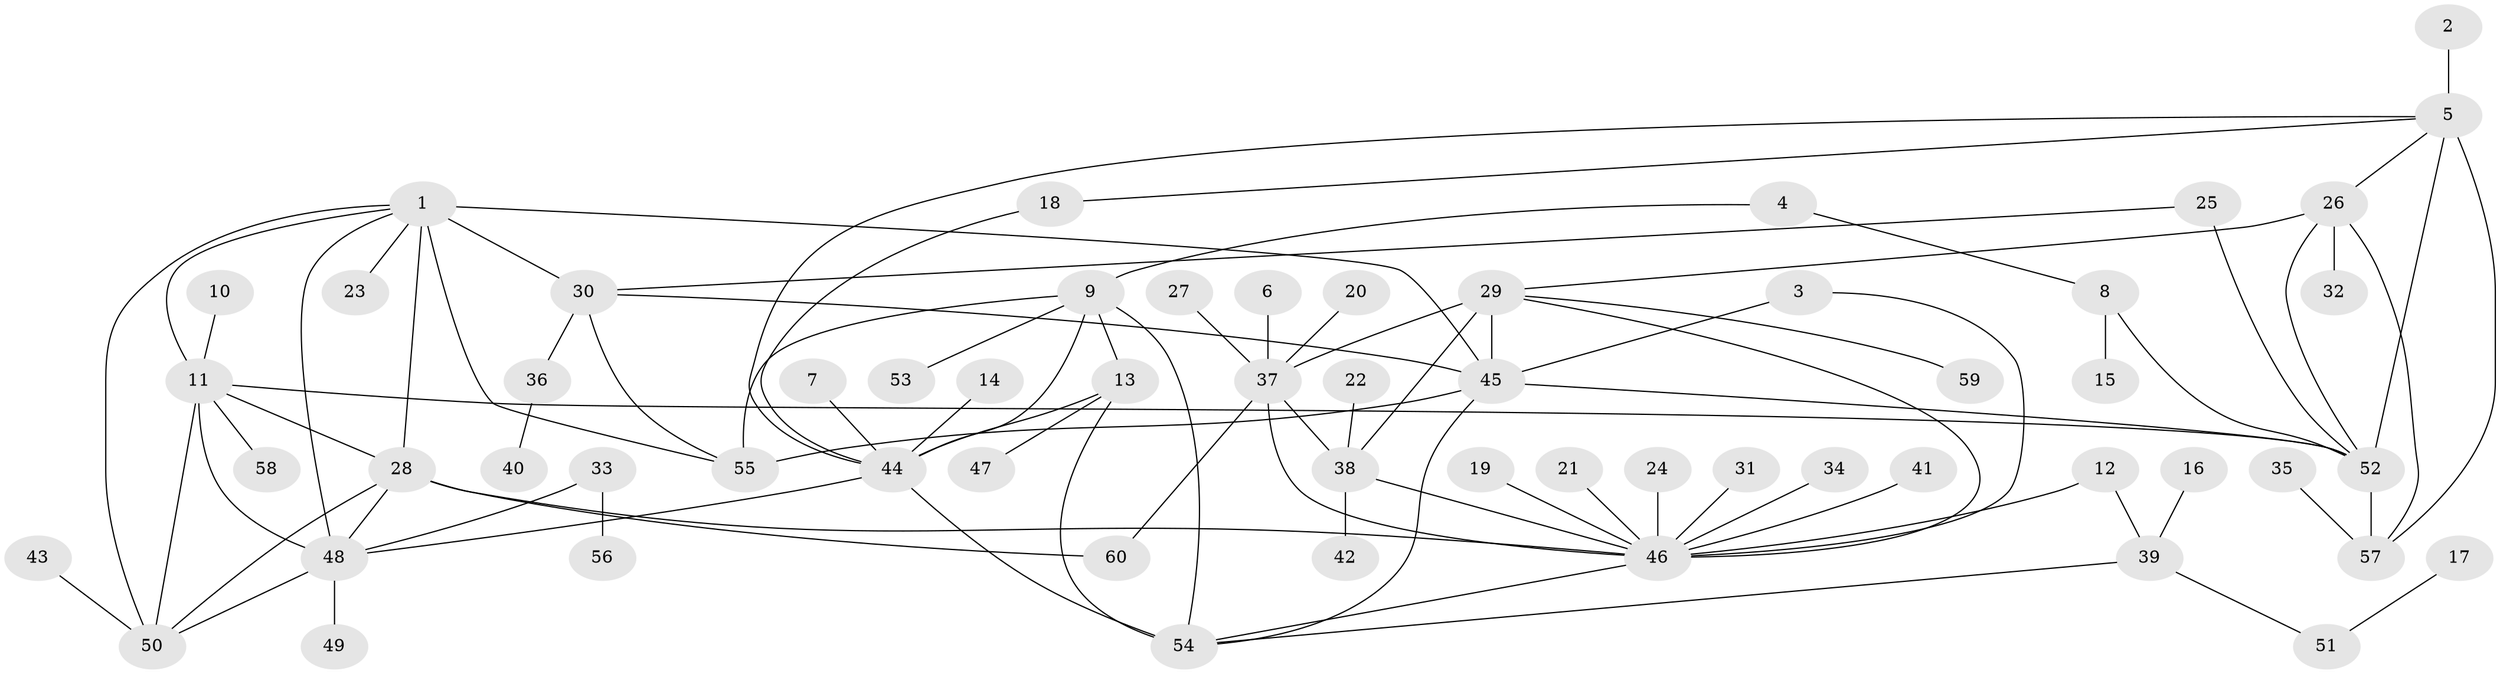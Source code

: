 // original degree distribution, {6: 0.058333333333333334, 8: 0.075, 10: 0.008333333333333333, 9: 0.05, 17: 0.008333333333333333, 7: 0.03333333333333333, 12: 0.008333333333333333, 5: 0.016666666666666666, 1: 0.525, 2: 0.2, 4: 0.016666666666666666}
// Generated by graph-tools (version 1.1) at 2025/02/03/09/25 03:02:39]
// undirected, 60 vertices, 90 edges
graph export_dot {
graph [start="1"]
  node [color=gray90,style=filled];
  1;
  2;
  3;
  4;
  5;
  6;
  7;
  8;
  9;
  10;
  11;
  12;
  13;
  14;
  15;
  16;
  17;
  18;
  19;
  20;
  21;
  22;
  23;
  24;
  25;
  26;
  27;
  28;
  29;
  30;
  31;
  32;
  33;
  34;
  35;
  36;
  37;
  38;
  39;
  40;
  41;
  42;
  43;
  44;
  45;
  46;
  47;
  48;
  49;
  50;
  51;
  52;
  53;
  54;
  55;
  56;
  57;
  58;
  59;
  60;
  1 -- 11 [weight=2.0];
  1 -- 23 [weight=1.0];
  1 -- 28 [weight=1.0];
  1 -- 30 [weight=1.0];
  1 -- 45 [weight=2.0];
  1 -- 48 [weight=1.0];
  1 -- 50 [weight=1.0];
  1 -- 55 [weight=2.0];
  2 -- 5 [weight=1.0];
  3 -- 45 [weight=1.0];
  3 -- 46 [weight=1.0];
  4 -- 8 [weight=1.0];
  4 -- 9 [weight=1.0];
  5 -- 18 [weight=1.0];
  5 -- 26 [weight=2.0];
  5 -- 44 [weight=1.0];
  5 -- 52 [weight=4.0];
  5 -- 57 [weight=2.0];
  6 -- 37 [weight=1.0];
  7 -- 44 [weight=1.0];
  8 -- 15 [weight=1.0];
  8 -- 52 [weight=1.0];
  9 -- 13 [weight=4.0];
  9 -- 44 [weight=2.0];
  9 -- 53 [weight=1.0];
  9 -- 54 [weight=2.0];
  9 -- 55 [weight=1.0];
  10 -- 11 [weight=1.0];
  11 -- 28 [weight=2.0];
  11 -- 48 [weight=2.0];
  11 -- 50 [weight=2.0];
  11 -- 52 [weight=1.0];
  11 -- 58 [weight=1.0];
  12 -- 39 [weight=1.0];
  12 -- 46 [weight=1.0];
  13 -- 44 [weight=2.0];
  13 -- 47 [weight=1.0];
  13 -- 54 [weight=2.0];
  14 -- 44 [weight=1.0];
  16 -- 39 [weight=1.0];
  17 -- 51 [weight=1.0];
  18 -- 44 [weight=1.0];
  19 -- 46 [weight=1.0];
  20 -- 37 [weight=1.0];
  21 -- 46 [weight=1.0];
  22 -- 38 [weight=1.0];
  24 -- 46 [weight=1.0];
  25 -- 30 [weight=1.0];
  25 -- 52 [weight=1.0];
  26 -- 29 [weight=1.0];
  26 -- 32 [weight=1.0];
  26 -- 52 [weight=2.0];
  26 -- 57 [weight=1.0];
  27 -- 37 [weight=1.0];
  28 -- 46 [weight=1.0];
  28 -- 48 [weight=1.0];
  28 -- 50 [weight=1.0];
  28 -- 60 [weight=1.0];
  29 -- 37 [weight=4.0];
  29 -- 38 [weight=2.0];
  29 -- 45 [weight=1.0];
  29 -- 46 [weight=2.0];
  29 -- 59 [weight=1.0];
  30 -- 36 [weight=1.0];
  30 -- 45 [weight=2.0];
  30 -- 55 [weight=2.0];
  31 -- 46 [weight=1.0];
  33 -- 48 [weight=1.0];
  33 -- 56 [weight=1.0];
  34 -- 46 [weight=1.0];
  35 -- 57 [weight=1.0];
  36 -- 40 [weight=1.0];
  37 -- 38 [weight=2.0];
  37 -- 46 [weight=2.0];
  37 -- 60 [weight=1.0];
  38 -- 42 [weight=1.0];
  38 -- 46 [weight=1.0];
  39 -- 51 [weight=1.0];
  39 -- 54 [weight=1.0];
  41 -- 46 [weight=1.0];
  43 -- 50 [weight=1.0];
  44 -- 48 [weight=1.0];
  44 -- 54 [weight=1.0];
  45 -- 52 [weight=1.0];
  45 -- 54 [weight=1.0];
  45 -- 55 [weight=4.0];
  46 -- 54 [weight=1.0];
  48 -- 49 [weight=1.0];
  48 -- 50 [weight=1.0];
  52 -- 57 [weight=2.0];
}

